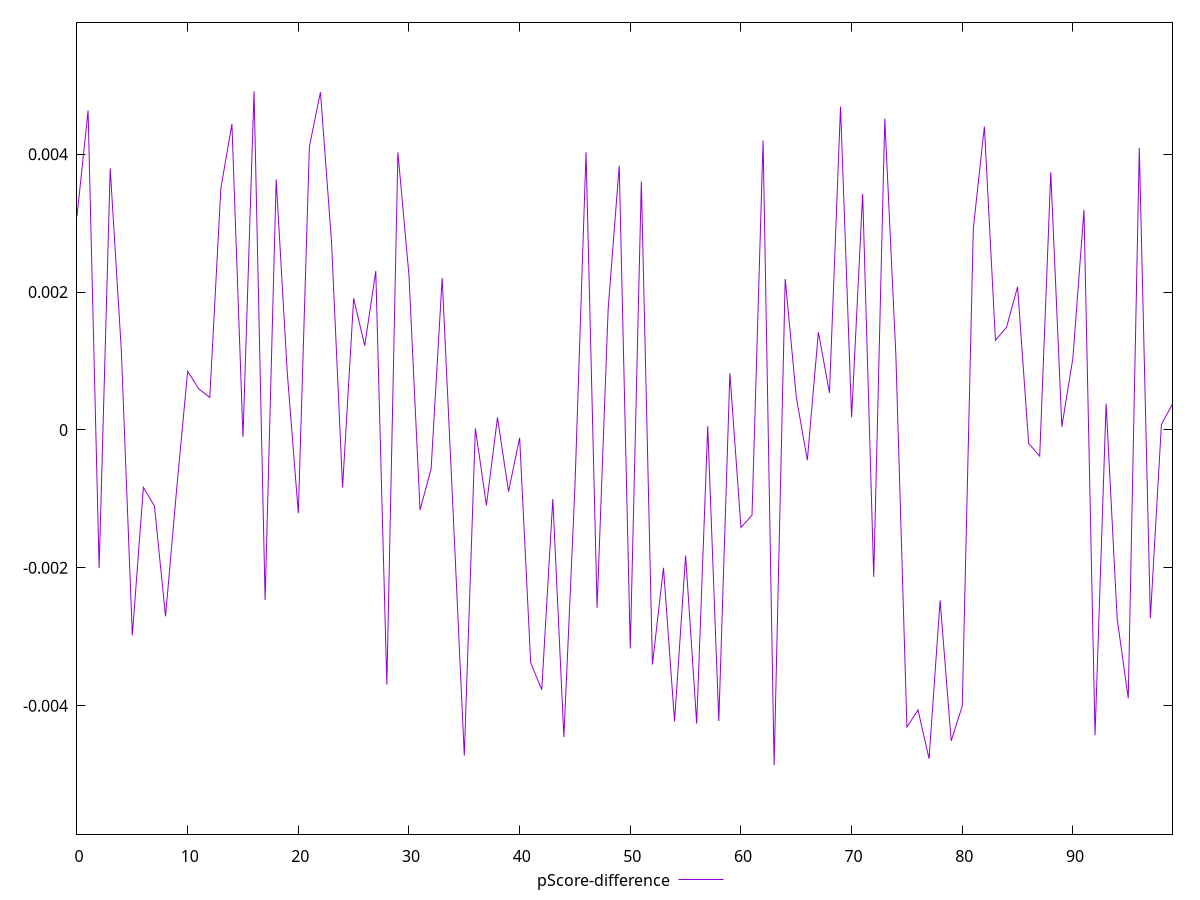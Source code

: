 reset

$pScoreDifference <<EOF
0 0.0030991149830266185
1 0.004635939917102649
2 -0.002005102382548196
3 0.0037951006429603196
4 0.0011690242812750218
5 -0.0029789648280591496
6 -0.0008321387147122716
7 -0.001103132726236633
8 -0.00270263414823646
9 -0.0008690692309641923
10 0.0008506885315016088
11 0.0005960584717555617
12 0.0004726592055917661
13 0.0035057136948139778
14 0.00443837730917529
15 -0.00010180964195855013
16 0.004913828989826841
17 -0.002466775446740427
18 0.003635510878793935
19 0.0008368389228443629
20 -0.001206688044220361
21 0.004110534284620854
22 0.0049000654006127915
23 0.0027329378224761336
24 -0.0008336233305516055
25 0.001909635968291079
26 0.0012230414132010647
27 0.002305890415339046
28 -0.0036930716232244087
29 0.004027158260110797
30 0.0022424748936270555
31 -0.0011595092577462163
32 -0.0005669433812161839
33 0.002203869760938393
34 -0.001226917574035813
35 -0.004722640270386658
36 0.000023411523738248174
37 -0.0010931589713862322
38 0.00018166679831871368
39 -0.0008943106938458234
40 -0.00011288091807068468
41 -0.003375899508769792
42 -0.0037673153452832397
43 -0.001001183122290833
44 -0.004455297557730137
45 -0.0008167741774294524
46 0.00402708404635127
47 -0.0025778963046297343
48 0.0017544859922307143
49 0.003834635521344276
50 -0.0031707340123087457
51 0.0036038659317893795
52 -0.003402763068677095
53 -0.001998738865470251
54 -0.004226826783302107
55 -0.0018205645692698225
56 -0.004258520743320768
57 0.000055593917948959515
58 -0.00422220134744361
59 0.0008235996472115703
60 -0.001413649037206255
61 -0.0012361268069719378
62 0.0042012692174451804
63 -0.004862296356798496
64 0.00219034639325863
65 0.0004785257768700202
66 -0.00043875523202979716
67 0.0014215709343016192
68 0.0005377262005662464
69 0.004690902685801301
70 0.00018353806618334745
71 0.0034251706317042774
72 -0.002130494114777448
73 0.004514599313596462
74 0.0010882866738324837
75 -0.004310251674939036
76 -0.004059477659109384
77 -0.004768675460299632
78 -0.002472610043539325
79 -0.004510035243126542
80 -0.004004625043286136
81 0.00292277046917111
82 0.004402109397457499
83 0.001301815068965137
84 0.0014889104992897167
85 0.0020769852523234156
86 -0.0001944707560442016
87 -0.0003790841023502134
88 0.003738427196685934
89 0.000048325058994130865
90 0.0010456002360131333
91 0.003190448476405483
92 -0.004427069439351589
93 0.0003835018697329051
94 -0.0027386378426561553
95 -0.0038918880723308735
96 0.00408979298354753
97 -0.002732616217181072
98 0.00008044082605745961
99 0.0003765706506636268
EOF

set key outside below
set xrange [0:99]
set yrange [-0.005862296356798496:0.005913828989826841]
set trange [-0.005862296356798496:0.005913828989826841]
set terminal svg size 640, 500 enhanced background rgb 'white'
set output "reprap/speed-index/samples/pages+cached/pScore-difference/values.svg"

plot $pScoreDifference title "pScore-difference" with line

reset
